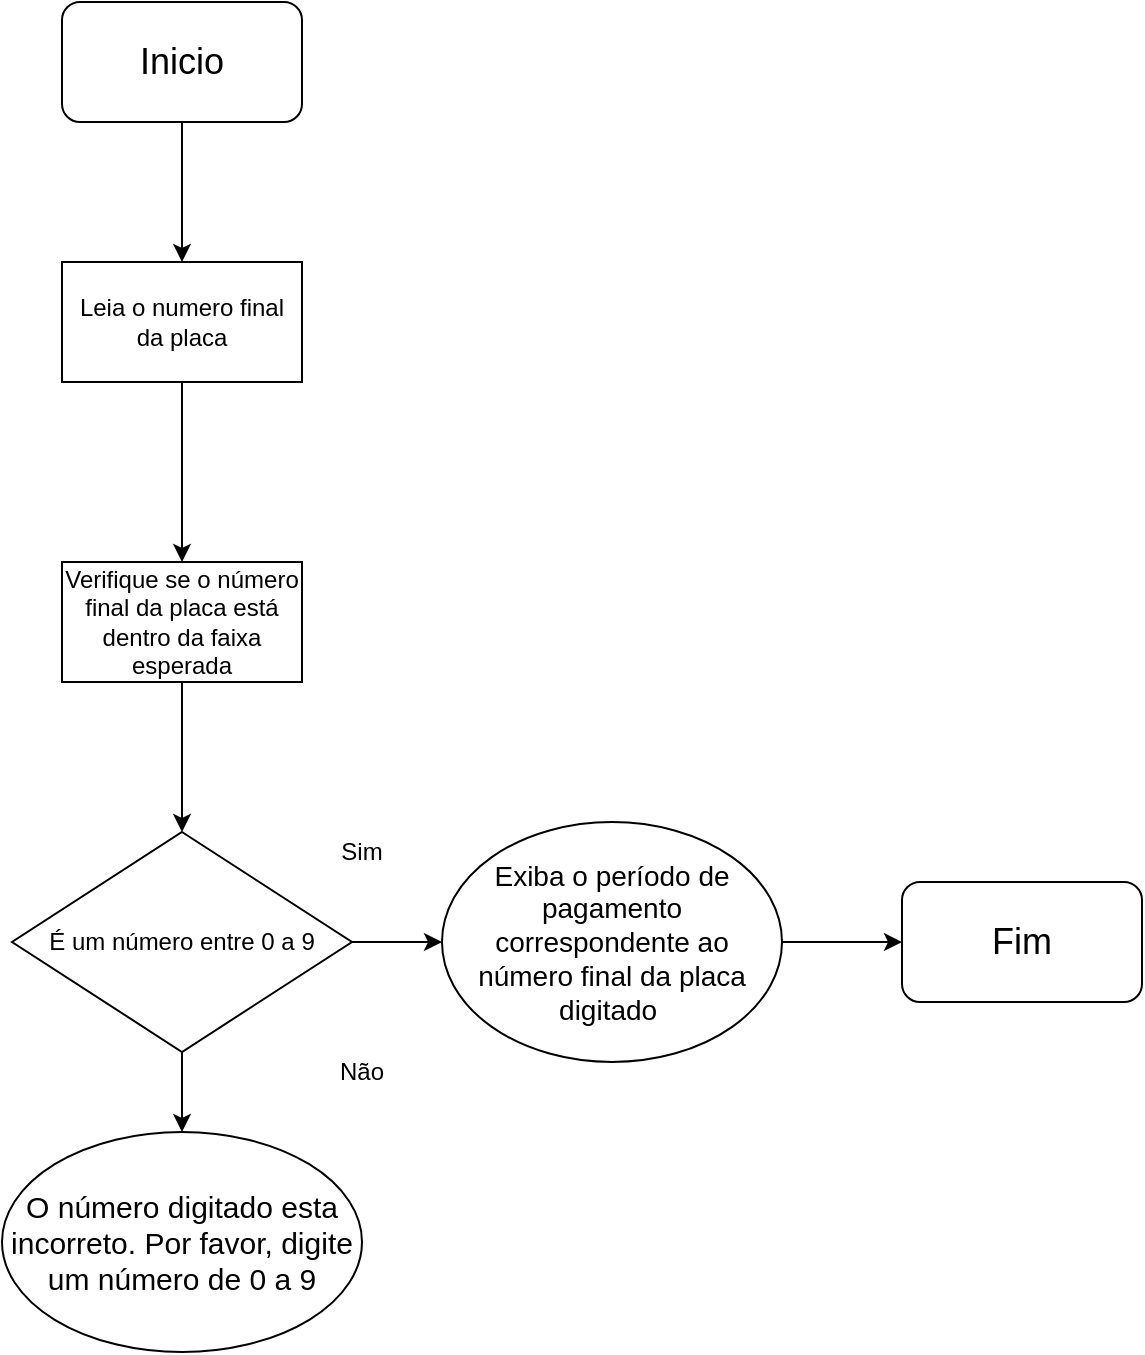 <mxfile version="24.0.7" type="device">
  <diagram id="PCe-Ii_rdGNmRUYSaeVg" name="Página-1">
    <mxGraphModel dx="1877" dy="530" grid="1" gridSize="10" guides="1" tooltips="1" connect="1" arrows="1" fold="1" page="1" pageScale="1" pageWidth="827" pageHeight="1169" math="0" shadow="0">
      <root>
        <mxCell id="0" />
        <mxCell id="1" parent="0" />
        <mxCell id="5Ku1AsSWXfMA15FfOODn-1" value="&lt;span style=&quot;font-size: 18px;&quot;&gt;Inicio&lt;/span&gt;" style="rounded=1;whiteSpace=wrap;html=1;" vertex="1" parent="1">
          <mxGeometry x="20" y="20" width="120" height="60" as="geometry" />
        </mxCell>
        <mxCell id="5Ku1AsSWXfMA15FfOODn-2" value="Leia o numero final da placa" style="rounded=0;whiteSpace=wrap;html=1;" vertex="1" parent="1">
          <mxGeometry x="20" y="150" width="120" height="60" as="geometry" />
        </mxCell>
        <mxCell id="5Ku1AsSWXfMA15FfOODn-3" value="Verifique se o número final da placa está dentro da faixa esperada" style="rounded=0;whiteSpace=wrap;html=1;" vertex="1" parent="1">
          <mxGeometry x="20" y="300" width="120" height="60" as="geometry" />
        </mxCell>
        <mxCell id="5Ku1AsSWXfMA15FfOODn-4" value="É um número entre 0 a 9" style="rhombus;whiteSpace=wrap;html=1;" vertex="1" parent="1">
          <mxGeometry x="-5" y="435" width="170" height="110" as="geometry" />
        </mxCell>
        <mxCell id="5Ku1AsSWXfMA15FfOODn-5" value="&lt;font style=&quot;font-size: 15px;&quot;&gt;O número digitado esta incorreto. Por favor, digite um número de 0 a 9&lt;/font&gt;" style="ellipse;whiteSpace=wrap;html=1;" vertex="1" parent="1">
          <mxGeometry x="-10" y="585" width="180" height="110" as="geometry" />
        </mxCell>
        <mxCell id="5Ku1AsSWXfMA15FfOODn-6" value="&lt;font style=&quot;font-size: 14px;&quot;&gt;Exiba o período de pagamento correspondente ao número final da placa digitado&amp;nbsp;&lt;/font&gt;" style="ellipse;whiteSpace=wrap;html=1;" vertex="1" parent="1">
          <mxGeometry x="210" y="430" width="170" height="120" as="geometry" />
        </mxCell>
        <mxCell id="5Ku1AsSWXfMA15FfOODn-7" value="&lt;span style=&quot;font-size: 18px;&quot;&gt;Fim&lt;/span&gt;" style="rounded=1;whiteSpace=wrap;html=1;" vertex="1" parent="1">
          <mxGeometry x="440" y="460" width="120" height="60" as="geometry" />
        </mxCell>
        <mxCell id="5Ku1AsSWXfMA15FfOODn-8" value="Sim" style="text;strokeColor=none;align=center;fillColor=none;html=1;verticalAlign=middle;whiteSpace=wrap;rounded=0;" vertex="1" parent="1">
          <mxGeometry x="140" y="430" width="60" height="30" as="geometry" />
        </mxCell>
        <mxCell id="5Ku1AsSWXfMA15FfOODn-9" value="Não" style="text;strokeColor=none;align=center;fillColor=none;html=1;verticalAlign=middle;whiteSpace=wrap;rounded=0;" vertex="1" parent="1">
          <mxGeometry x="140" y="540" width="60" height="30" as="geometry" />
        </mxCell>
        <mxCell id="5Ku1AsSWXfMA15FfOODn-13" value="" style="endArrow=classic;html=1;rounded=0;entryX=0.5;entryY=0;entryDx=0;entryDy=0;exitX=0.5;exitY=1;exitDx=0;exitDy=0;" edge="1" parent="1" source="5Ku1AsSWXfMA15FfOODn-3" target="5Ku1AsSWXfMA15FfOODn-4">
          <mxGeometry width="50" height="50" relative="1" as="geometry">
            <mxPoint x="390" y="480" as="sourcePoint" />
            <mxPoint x="440" y="430" as="targetPoint" />
          </mxGeometry>
        </mxCell>
        <mxCell id="5Ku1AsSWXfMA15FfOODn-14" value="" style="endArrow=classic;html=1;rounded=0;entryX=0.5;entryY=0;entryDx=0;entryDy=0;" edge="1" parent="1" source="5Ku1AsSWXfMA15FfOODn-2" target="5Ku1AsSWXfMA15FfOODn-3">
          <mxGeometry width="50" height="50" relative="1" as="geometry">
            <mxPoint x="390" y="480" as="sourcePoint" />
            <mxPoint x="440" y="430" as="targetPoint" />
          </mxGeometry>
        </mxCell>
        <mxCell id="5Ku1AsSWXfMA15FfOODn-15" value="" style="endArrow=classic;html=1;rounded=0;exitX=0.5;exitY=1;exitDx=0;exitDy=0;entryX=0.5;entryY=0;entryDx=0;entryDy=0;" edge="1" parent="1" source="5Ku1AsSWXfMA15FfOODn-1" target="5Ku1AsSWXfMA15FfOODn-2">
          <mxGeometry width="50" height="50" relative="1" as="geometry">
            <mxPoint x="73" y="80" as="sourcePoint" />
            <mxPoint x="440" y="430" as="targetPoint" />
          </mxGeometry>
        </mxCell>
        <mxCell id="5Ku1AsSWXfMA15FfOODn-16" value="" style="endArrow=classic;html=1;rounded=0;exitX=1;exitY=0.5;exitDx=0;exitDy=0;entryX=0;entryY=0.5;entryDx=0;entryDy=0;" edge="1" parent="1" source="5Ku1AsSWXfMA15FfOODn-4" target="5Ku1AsSWXfMA15FfOODn-6">
          <mxGeometry width="50" height="50" relative="1" as="geometry">
            <mxPoint x="390" y="480" as="sourcePoint" />
            <mxPoint x="440" y="430" as="targetPoint" />
          </mxGeometry>
        </mxCell>
        <mxCell id="5Ku1AsSWXfMA15FfOODn-17" value="" style="endArrow=classic;html=1;rounded=0;exitX=0.5;exitY=1;exitDx=0;exitDy=0;entryX=0.5;entryY=0;entryDx=0;entryDy=0;" edge="1" parent="1" source="5Ku1AsSWXfMA15FfOODn-4" target="5Ku1AsSWXfMA15FfOODn-5">
          <mxGeometry width="50" height="50" relative="1" as="geometry">
            <mxPoint x="390" y="480" as="sourcePoint" />
            <mxPoint x="440" y="430" as="targetPoint" />
          </mxGeometry>
        </mxCell>
        <mxCell id="5Ku1AsSWXfMA15FfOODn-18" value="" style="endArrow=classic;html=1;rounded=0;exitX=1;exitY=0.5;exitDx=0;exitDy=0;entryX=0;entryY=0.5;entryDx=0;entryDy=0;" edge="1" parent="1" source="5Ku1AsSWXfMA15FfOODn-6" target="5Ku1AsSWXfMA15FfOODn-7">
          <mxGeometry width="50" height="50" relative="1" as="geometry">
            <mxPoint x="390" y="480" as="sourcePoint" />
            <mxPoint x="440" y="430" as="targetPoint" />
          </mxGeometry>
        </mxCell>
      </root>
    </mxGraphModel>
  </diagram>
</mxfile>
